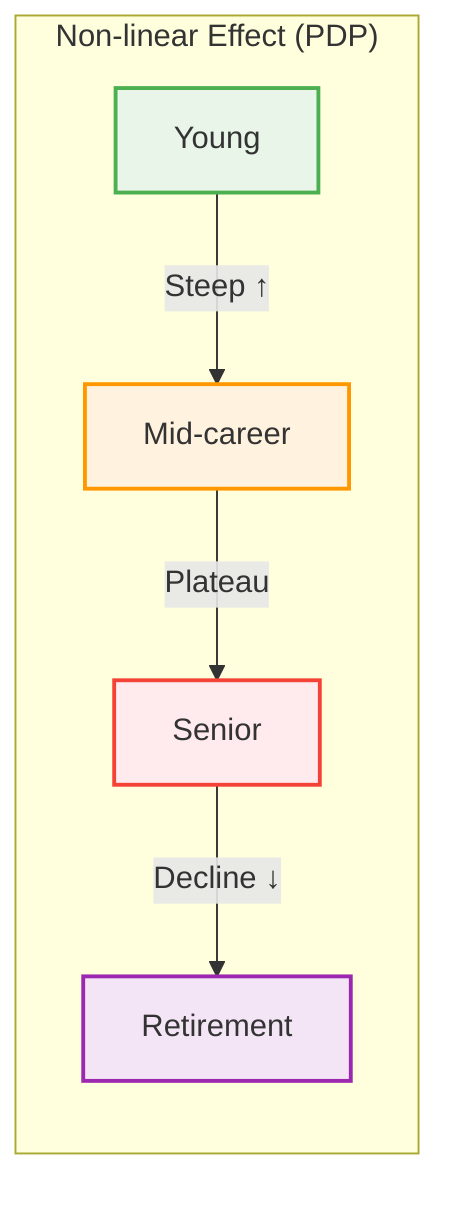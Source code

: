 graph LR
    subgraph "Non-linear Effect (PDP)"
        D[Young] -->|"Steep ↑"| E[Mid-career] -->|"Plateau"| F[Senior] -->|"Decline ↓"| G[Retirement]
    end
    style D fill:#e8f5e8,stroke:#4caf50,stroke-width:2px
    style E fill:#fff3e0,stroke:#ff9800,stroke-width:2px
    style F fill:#ffebee,stroke:#f44336,stroke-width:2px
    style G fill:#f3e5f5,stroke:#9c27b0,stroke-width:2px